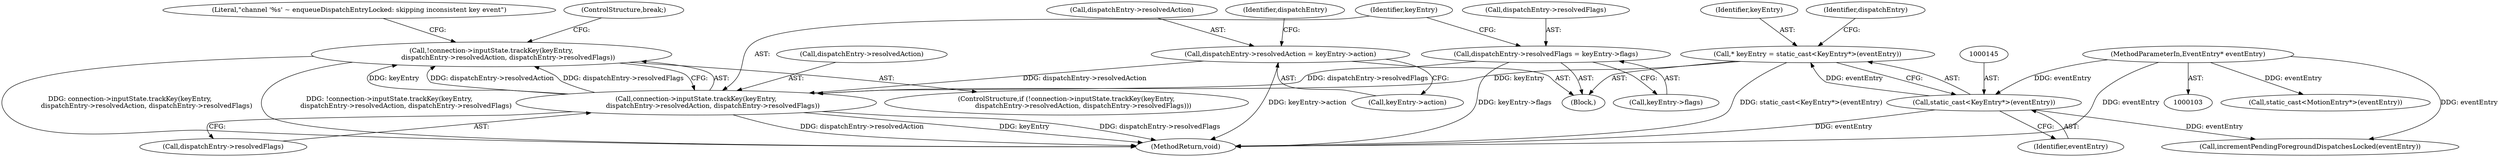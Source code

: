 digraph "0_Android_03a53d1c7765eeb3af0bc34c3dff02ada1953fbf@API" {
"1000162" [label="(Call,!connection->inputState.trackKey(keyEntry,\n                dispatchEntry->resolvedAction, dispatchEntry->resolvedFlags))"];
"1000163" [label="(Call,connection->inputState.trackKey(keyEntry,\n                dispatchEntry->resolvedAction, dispatchEntry->resolvedFlags))"];
"1000142" [label="(Call,* keyEntry = static_cast<KeyEntry*>(eventEntry))"];
"1000144" [label="(Call,static_cast<KeyEntry*>(eventEntry))"];
"1000105" [label="(MethodParameterIn,EventEntry* eventEntry)"];
"1000147" [label="(Call,dispatchEntry->resolvedAction = keyEntry->action)"];
"1000154" [label="(Call,dispatchEntry->resolvedFlags = keyEntry->flags)"];
"1000146" [label="(Identifier,eventEntry)"];
"1000178" [label="(ControlStructure,break;)"];
"1000161" [label="(ControlStructure,if (!connection->inputState.trackKey(keyEntry,\n                dispatchEntry->resolvedAction, dispatchEntry->resolvedFlags)))"];
"1000154" [label="(Call,dispatchEntry->resolvedFlags = keyEntry->flags)"];
"1000335" [label="(MethodReturn,void)"];
"1000329" [label="(Call,incrementPendingForegroundDispatchesLocked(eventEntry))"];
"1000155" [label="(Call,dispatchEntry->resolvedFlags)"];
"1000156" [label="(Identifier,dispatchEntry)"];
"1000173" [label="(Literal,\"channel '%s' ~ enqueueDispatchEntryLocked: skipping inconsistent key event\")"];
"1000149" [label="(Identifier,dispatchEntry)"];
"1000163" [label="(Call,connection->inputState.trackKey(keyEntry,\n                dispatchEntry->resolvedAction, dispatchEntry->resolvedFlags))"];
"1000162" [label="(Call,!connection->inputState.trackKey(keyEntry,\n                dispatchEntry->resolvedAction, dispatchEntry->resolvedFlags))"];
"1000148" [label="(Call,dispatchEntry->resolvedAction)"];
"1000105" [label="(MethodParameterIn,EventEntry* eventEntry)"];
"1000164" [label="(Identifier,keyEntry)"];
"1000147" [label="(Call,dispatchEntry->resolvedAction = keyEntry->action)"];
"1000151" [label="(Call,keyEntry->action)"];
"1000142" [label="(Call,* keyEntry = static_cast<KeyEntry*>(eventEntry))"];
"1000168" [label="(Call,dispatchEntry->resolvedFlags)"];
"1000143" [label="(Identifier,keyEntry)"];
"1000158" [label="(Call,keyEntry->flags)"];
"1000140" [label="(Block,)"];
"1000165" [label="(Call,dispatchEntry->resolvedAction)"];
"1000184" [label="(Call,static_cast<MotionEntry*>(eventEntry))"];
"1000144" [label="(Call,static_cast<KeyEntry*>(eventEntry))"];
"1000162" -> "1000161"  [label="AST: "];
"1000162" -> "1000163"  [label="CFG: "];
"1000163" -> "1000162"  [label="AST: "];
"1000173" -> "1000162"  [label="CFG: "];
"1000178" -> "1000162"  [label="CFG: "];
"1000162" -> "1000335"  [label="DDG: connection->inputState.trackKey(keyEntry,\n                dispatchEntry->resolvedAction, dispatchEntry->resolvedFlags)"];
"1000162" -> "1000335"  [label="DDG: !connection->inputState.trackKey(keyEntry,\n                dispatchEntry->resolvedAction, dispatchEntry->resolvedFlags)"];
"1000163" -> "1000162"  [label="DDG: keyEntry"];
"1000163" -> "1000162"  [label="DDG: dispatchEntry->resolvedAction"];
"1000163" -> "1000162"  [label="DDG: dispatchEntry->resolvedFlags"];
"1000163" -> "1000168"  [label="CFG: "];
"1000164" -> "1000163"  [label="AST: "];
"1000165" -> "1000163"  [label="AST: "];
"1000168" -> "1000163"  [label="AST: "];
"1000163" -> "1000335"  [label="DDG: keyEntry"];
"1000163" -> "1000335"  [label="DDG: dispatchEntry->resolvedFlags"];
"1000163" -> "1000335"  [label="DDG: dispatchEntry->resolvedAction"];
"1000142" -> "1000163"  [label="DDG: keyEntry"];
"1000147" -> "1000163"  [label="DDG: dispatchEntry->resolvedAction"];
"1000154" -> "1000163"  [label="DDG: dispatchEntry->resolvedFlags"];
"1000142" -> "1000140"  [label="AST: "];
"1000142" -> "1000144"  [label="CFG: "];
"1000143" -> "1000142"  [label="AST: "];
"1000144" -> "1000142"  [label="AST: "];
"1000149" -> "1000142"  [label="CFG: "];
"1000142" -> "1000335"  [label="DDG: static_cast<KeyEntry*>(eventEntry)"];
"1000144" -> "1000142"  [label="DDG: eventEntry"];
"1000144" -> "1000146"  [label="CFG: "];
"1000145" -> "1000144"  [label="AST: "];
"1000146" -> "1000144"  [label="AST: "];
"1000144" -> "1000335"  [label="DDG: eventEntry"];
"1000105" -> "1000144"  [label="DDG: eventEntry"];
"1000144" -> "1000329"  [label="DDG: eventEntry"];
"1000105" -> "1000103"  [label="AST: "];
"1000105" -> "1000335"  [label="DDG: eventEntry"];
"1000105" -> "1000184"  [label="DDG: eventEntry"];
"1000105" -> "1000329"  [label="DDG: eventEntry"];
"1000147" -> "1000140"  [label="AST: "];
"1000147" -> "1000151"  [label="CFG: "];
"1000148" -> "1000147"  [label="AST: "];
"1000151" -> "1000147"  [label="AST: "];
"1000156" -> "1000147"  [label="CFG: "];
"1000147" -> "1000335"  [label="DDG: keyEntry->action"];
"1000154" -> "1000140"  [label="AST: "];
"1000154" -> "1000158"  [label="CFG: "];
"1000155" -> "1000154"  [label="AST: "];
"1000158" -> "1000154"  [label="AST: "];
"1000164" -> "1000154"  [label="CFG: "];
"1000154" -> "1000335"  [label="DDG: keyEntry->flags"];
}
